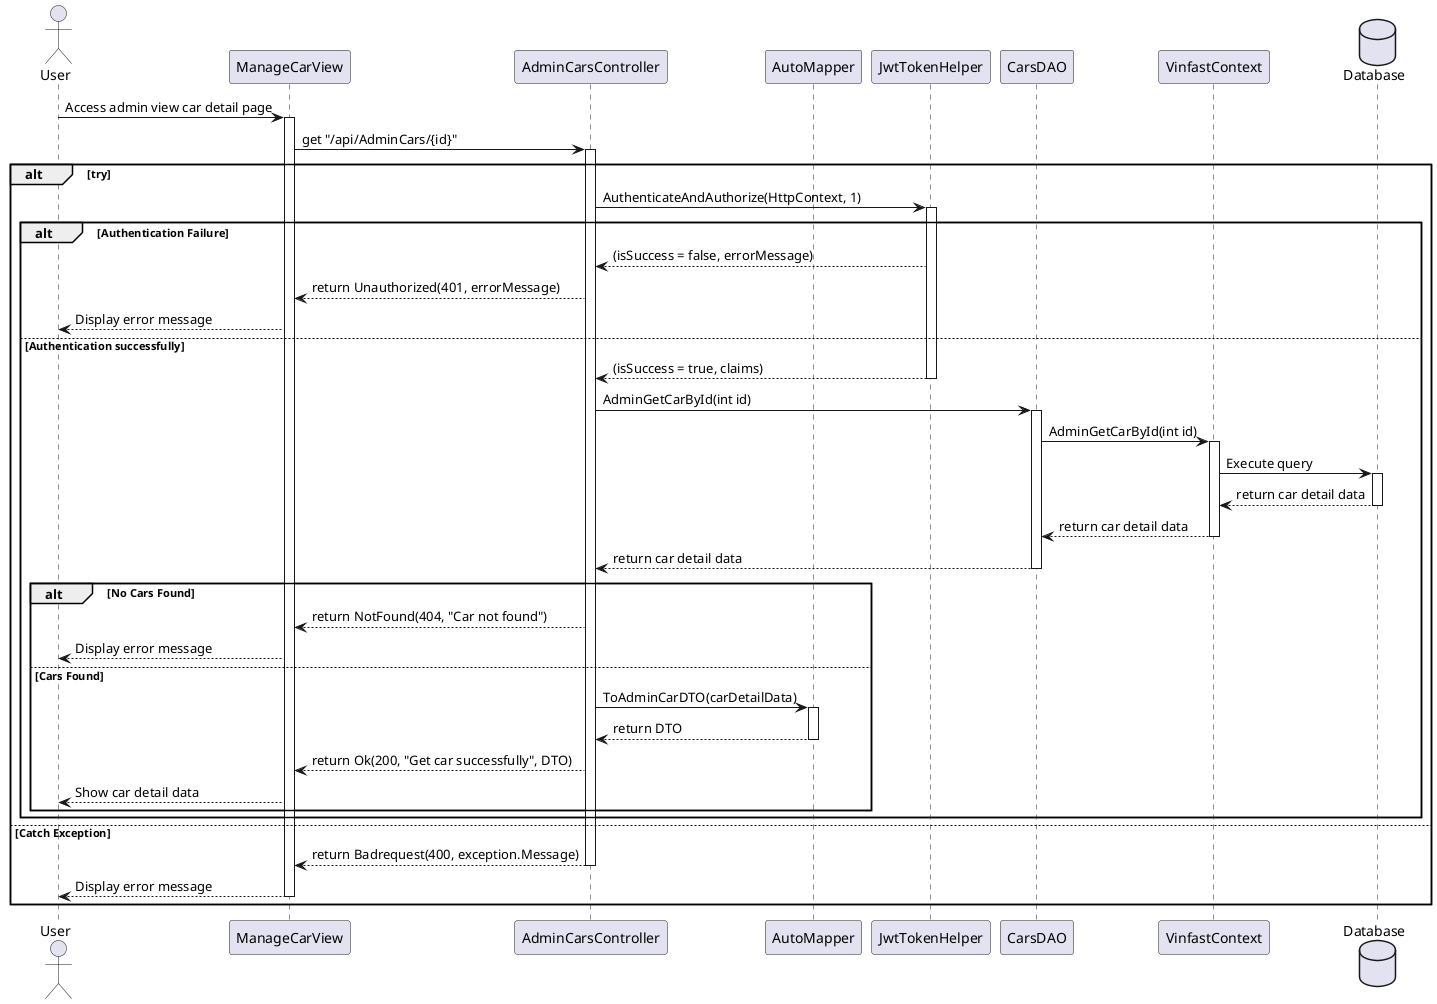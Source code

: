 @startuml
actor User
participant ManageCarView
participant AdminCarsController
participant AutoMapper
participant JwtTokenHelper
participant CarsDAO
participant VinfastContext
database Database


User -> ManageCarView: Access admin view car detail page
activate ManageCarView

    ManageCarView -> AdminCarsController: get "/api/AdminCars/{id}"
alt try
    activate AdminCarsController

    AdminCarsController -> JwtTokenHelper: AuthenticateAndAuthorize(HttpContext, 1)
        alt Authentication Failure
            activate JwtTokenHelper
            JwtTokenHelper --> AdminCarsController: (isSuccess = false, errorMessage)
            AdminCarsController --> ManageCarView: return Unauthorized(401, errorMessage)
            ManageCarView --> User: Display error message
            
        else Authentication successfully
            JwtTokenHelper --> AdminCarsController: (isSuccess = true, claims)
            deactivate JwtTokenHelper
            
            AdminCarsController -> CarsDAO: AdminGetCarById(int id)
            activate CarsDAO
            
            CarsDAO -> VinfastContext: AdminGetCarById(int id)
            activate VinfastContext
            
            VinfastContext -> Database: Execute query
            activate Database
            Database --> VinfastContext: return car detail data
            deactivate Database
            
            VinfastContext --> CarsDAO: return car detail data
            deactivate VinfastContext
            CarsDAO --> AdminCarsController: return car detail data
            deactivate CarsDAO

            alt No Cars Found
                AdminCarsController --> ManageCarView: return NotFound(404, "Car not found")
                ManageCarView --> User: Display error message
            else Cars Found
                AdminCarsController -> AutoMapper: ToAdminCarDTO(carDetailData)
                activate AutoMapper
                AutoMapper --> AdminCarsController: return DTO 
                deactivate AutoMapper
                AdminCarsController --> ManageCarView: return Ok(200, "Get car successfully", DTO)
                ManageCarView --> User: Show car detail data
            end
        
    end

else Catch Exception
    AdminCarsController --> ManageCarView: return Badrequest(400, exception.Message)
    deactivate AdminCarsController
    ManageCarView --> User: Display error message
deactivate ManageCarView
end




@enduml